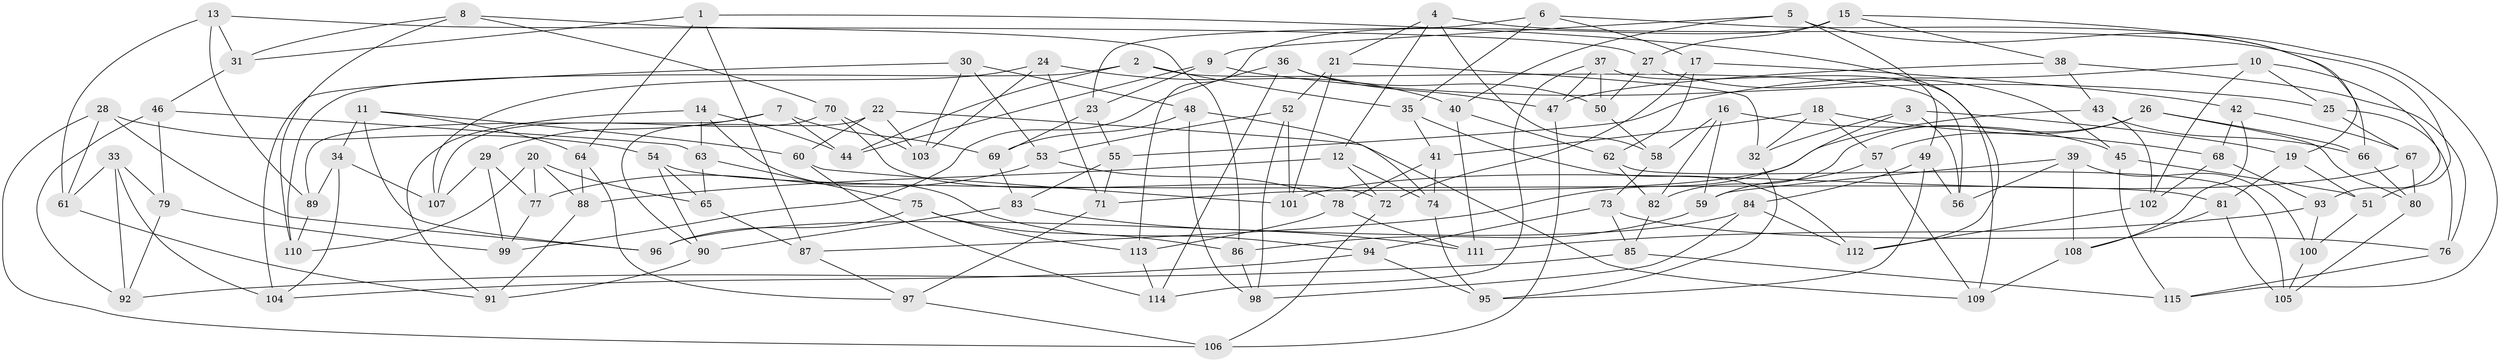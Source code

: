 // Generated by graph-tools (version 1.1) at 2025/38/03/09/25 02:38:18]
// undirected, 115 vertices, 230 edges
graph export_dot {
graph [start="1"]
  node [color=gray90,style=filled];
  1;
  2;
  3;
  4;
  5;
  6;
  7;
  8;
  9;
  10;
  11;
  12;
  13;
  14;
  15;
  16;
  17;
  18;
  19;
  20;
  21;
  22;
  23;
  24;
  25;
  26;
  27;
  28;
  29;
  30;
  31;
  32;
  33;
  34;
  35;
  36;
  37;
  38;
  39;
  40;
  41;
  42;
  43;
  44;
  45;
  46;
  47;
  48;
  49;
  50;
  51;
  52;
  53;
  54;
  55;
  56;
  57;
  58;
  59;
  60;
  61;
  62;
  63;
  64;
  65;
  66;
  67;
  68;
  69;
  70;
  71;
  72;
  73;
  74;
  75;
  76;
  77;
  78;
  79;
  80;
  81;
  82;
  83;
  84;
  85;
  86;
  87;
  88;
  89;
  90;
  91;
  92;
  93;
  94;
  95;
  96;
  97;
  98;
  99;
  100;
  101;
  102;
  103;
  104;
  105;
  106;
  107;
  108;
  109;
  110;
  111;
  112;
  113;
  114;
  115;
  1 -- 31;
  1 -- 64;
  1 -- 87;
  1 -- 112;
  2 -- 35;
  2 -- 110;
  2 -- 56;
  2 -- 44;
  3 -- 56;
  3 -- 87;
  3 -- 19;
  3 -- 32;
  4 -- 21;
  4 -- 51;
  4 -- 12;
  4 -- 58;
  5 -- 49;
  5 -- 40;
  5 -- 9;
  5 -- 115;
  6 -- 23;
  6 -- 35;
  6 -- 66;
  6 -- 17;
  7 -- 69;
  7 -- 29;
  7 -- 89;
  7 -- 44;
  8 -- 110;
  8 -- 31;
  8 -- 70;
  8 -- 86;
  9 -- 25;
  9 -- 23;
  9 -- 44;
  10 -- 25;
  10 -- 93;
  10 -- 102;
  10 -- 55;
  11 -- 96;
  11 -- 64;
  11 -- 60;
  11 -- 34;
  12 -- 72;
  12 -- 74;
  12 -- 88;
  13 -- 89;
  13 -- 61;
  13 -- 27;
  13 -- 31;
  14 -- 63;
  14 -- 44;
  14 -- 91;
  14 -- 94;
  15 -- 27;
  15 -- 113;
  15 -- 38;
  15 -- 19;
  16 -- 58;
  16 -- 82;
  16 -- 59;
  16 -- 45;
  17 -- 42;
  17 -- 72;
  17 -- 62;
  18 -- 32;
  18 -- 41;
  18 -- 57;
  18 -- 68;
  19 -- 81;
  19 -- 51;
  20 -- 110;
  20 -- 77;
  20 -- 65;
  20 -- 88;
  21 -- 52;
  21 -- 32;
  21 -- 101;
  22 -- 103;
  22 -- 90;
  22 -- 109;
  22 -- 60;
  23 -- 55;
  23 -- 69;
  24 -- 40;
  24 -- 71;
  24 -- 103;
  24 -- 107;
  25 -- 67;
  25 -- 76;
  26 -- 82;
  26 -- 80;
  26 -- 57;
  26 -- 66;
  27 -- 50;
  27 -- 45;
  28 -- 106;
  28 -- 61;
  28 -- 54;
  28 -- 96;
  29 -- 107;
  29 -- 99;
  29 -- 77;
  30 -- 104;
  30 -- 53;
  30 -- 103;
  30 -- 48;
  31 -- 46;
  32 -- 95;
  33 -- 104;
  33 -- 92;
  33 -- 79;
  33 -- 61;
  34 -- 107;
  34 -- 104;
  34 -- 89;
  35 -- 41;
  35 -- 112;
  36 -- 114;
  36 -- 50;
  36 -- 99;
  36 -- 47;
  37 -- 50;
  37 -- 109;
  37 -- 47;
  37 -- 114;
  38 -- 76;
  38 -- 43;
  38 -- 47;
  39 -- 100;
  39 -- 59;
  39 -- 56;
  39 -- 108;
  40 -- 111;
  40 -- 62;
  41 -- 78;
  41 -- 74;
  42 -- 67;
  42 -- 108;
  42 -- 68;
  43 -- 102;
  43 -- 71;
  43 -- 66;
  45 -- 115;
  45 -- 51;
  46 -- 92;
  46 -- 63;
  46 -- 79;
  47 -- 106;
  48 -- 74;
  48 -- 98;
  48 -- 69;
  49 -- 84;
  49 -- 56;
  49 -- 95;
  50 -- 58;
  51 -- 100;
  52 -- 101;
  52 -- 53;
  52 -- 98;
  53 -- 78;
  53 -- 77;
  54 -- 90;
  54 -- 81;
  54 -- 65;
  55 -- 71;
  55 -- 83;
  57 -- 109;
  57 -- 59;
  58 -- 73;
  59 -- 86;
  60 -- 114;
  60 -- 101;
  61 -- 91;
  62 -- 82;
  62 -- 105;
  63 -- 75;
  63 -- 65;
  64 -- 97;
  64 -- 88;
  65 -- 87;
  66 -- 80;
  67 -- 80;
  67 -- 101;
  68 -- 102;
  68 -- 93;
  69 -- 83;
  70 -- 107;
  70 -- 103;
  70 -- 72;
  71 -- 97;
  72 -- 106;
  73 -- 94;
  73 -- 85;
  73 -- 76;
  74 -- 95;
  75 -- 96;
  75 -- 113;
  75 -- 86;
  76 -- 115;
  77 -- 99;
  78 -- 111;
  78 -- 113;
  79 -- 92;
  79 -- 99;
  80 -- 105;
  81 -- 105;
  81 -- 108;
  82 -- 85;
  83 -- 90;
  83 -- 111;
  84 -- 96;
  84 -- 112;
  84 -- 98;
  85 -- 92;
  85 -- 115;
  86 -- 98;
  87 -- 97;
  88 -- 91;
  89 -- 110;
  90 -- 91;
  93 -- 100;
  93 -- 111;
  94 -- 95;
  94 -- 104;
  97 -- 106;
  100 -- 105;
  102 -- 112;
  108 -- 109;
  113 -- 114;
}
